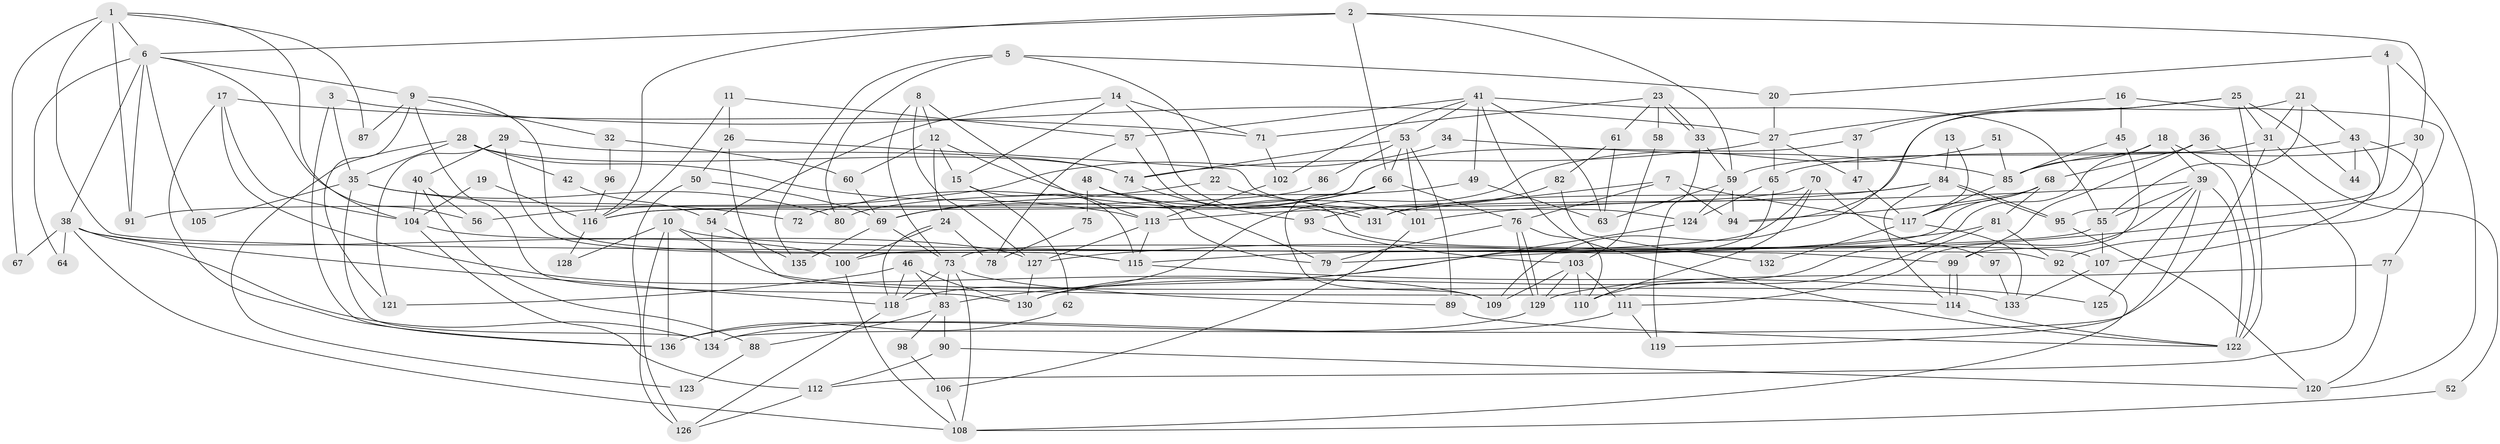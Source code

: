 // Generated by graph-tools (version 1.1) at 2025/36/03/09/25 02:36:05]
// undirected, 136 vertices, 272 edges
graph export_dot {
graph [start="1"]
  node [color=gray90,style=filled];
  1;
  2;
  3;
  4;
  5;
  6;
  7;
  8;
  9;
  10;
  11;
  12;
  13;
  14;
  15;
  16;
  17;
  18;
  19;
  20;
  21;
  22;
  23;
  24;
  25;
  26;
  27;
  28;
  29;
  30;
  31;
  32;
  33;
  34;
  35;
  36;
  37;
  38;
  39;
  40;
  41;
  42;
  43;
  44;
  45;
  46;
  47;
  48;
  49;
  50;
  51;
  52;
  53;
  54;
  55;
  56;
  57;
  58;
  59;
  60;
  61;
  62;
  63;
  64;
  65;
  66;
  67;
  68;
  69;
  70;
  71;
  72;
  73;
  74;
  75;
  76;
  77;
  78;
  79;
  80;
  81;
  82;
  83;
  84;
  85;
  86;
  87;
  88;
  89;
  90;
  91;
  92;
  93;
  94;
  95;
  96;
  97;
  98;
  99;
  100;
  101;
  102;
  103;
  104;
  105;
  106;
  107;
  108;
  109;
  110;
  111;
  112;
  113;
  114;
  115;
  116;
  117;
  118;
  119;
  120;
  121;
  122;
  123;
  124;
  125;
  126;
  127;
  128;
  129;
  130;
  131;
  132;
  133;
  134;
  135;
  136;
  1 -- 6;
  1 -- 92;
  1 -- 67;
  1 -- 87;
  1 -- 91;
  1 -- 104;
  2 -- 66;
  2 -- 116;
  2 -- 6;
  2 -- 30;
  2 -- 59;
  3 -- 27;
  3 -- 136;
  3 -- 35;
  4 -- 120;
  4 -- 20;
  4 -- 95;
  5 -- 22;
  5 -- 135;
  5 -- 20;
  5 -- 80;
  6 -- 38;
  6 -- 9;
  6 -- 56;
  6 -- 64;
  6 -- 91;
  6 -- 105;
  7 -- 94;
  7 -- 117;
  7 -- 76;
  7 -- 131;
  8 -- 113;
  8 -- 127;
  8 -- 12;
  8 -- 73;
  9 -- 130;
  9 -- 32;
  9 -- 87;
  9 -- 115;
  9 -- 121;
  10 -- 133;
  10 -- 136;
  10 -- 99;
  10 -- 126;
  10 -- 128;
  11 -- 26;
  11 -- 57;
  11 -- 116;
  12 -- 79;
  12 -- 15;
  12 -- 24;
  12 -- 60;
  13 -- 117;
  13 -- 84;
  14 -- 15;
  14 -- 131;
  14 -- 54;
  14 -- 71;
  15 -- 115;
  15 -- 62;
  16 -- 92;
  16 -- 27;
  16 -- 45;
  17 -- 109;
  17 -- 104;
  17 -- 71;
  17 -- 136;
  18 -- 39;
  18 -- 85;
  18 -- 122;
  18 -- 130;
  19 -- 104;
  19 -- 116;
  20 -- 27;
  21 -- 55;
  21 -- 31;
  21 -- 43;
  21 -- 94;
  22 -- 69;
  22 -- 101;
  23 -- 71;
  23 -- 33;
  23 -- 33;
  23 -- 58;
  23 -- 61;
  24 -- 118;
  24 -- 78;
  24 -- 100;
  25 -- 31;
  25 -- 122;
  25 -- 37;
  25 -- 44;
  25 -- 109;
  26 -- 50;
  26 -- 114;
  26 -- 124;
  27 -- 74;
  27 -- 65;
  27 -- 47;
  28 -- 113;
  28 -- 35;
  28 -- 42;
  28 -- 74;
  28 -- 123;
  29 -- 74;
  29 -- 115;
  29 -- 40;
  29 -- 121;
  30 -- 85;
  30 -- 79;
  31 -- 59;
  31 -- 134;
  31 -- 52;
  32 -- 60;
  32 -- 96;
  33 -- 59;
  33 -- 119;
  34 -- 85;
  34 -- 56;
  35 -- 134;
  35 -- 72;
  35 -- 80;
  35 -- 105;
  36 -- 99;
  36 -- 112;
  36 -- 68;
  37 -- 116;
  37 -- 47;
  38 -- 118;
  38 -- 108;
  38 -- 64;
  38 -- 67;
  38 -- 100;
  38 -- 134;
  39 -- 122;
  39 -- 119;
  39 -- 55;
  39 -- 111;
  39 -- 113;
  39 -- 125;
  40 -- 104;
  40 -- 56;
  40 -- 88;
  41 -- 63;
  41 -- 55;
  41 -- 49;
  41 -- 53;
  41 -- 57;
  41 -- 102;
  41 -- 122;
  42 -- 54;
  43 -- 65;
  43 -- 44;
  43 -- 77;
  43 -- 107;
  45 -- 99;
  45 -- 85;
  46 -- 130;
  46 -- 121;
  46 -- 83;
  46 -- 118;
  47 -- 117;
  48 -- 79;
  48 -- 131;
  48 -- 75;
  49 -- 80;
  49 -- 63;
  50 -- 69;
  50 -- 126;
  51 -- 85;
  51 -- 118;
  52 -- 108;
  53 -- 89;
  53 -- 66;
  53 -- 74;
  53 -- 86;
  53 -- 101;
  54 -- 134;
  54 -- 135;
  55 -- 115;
  55 -- 107;
  57 -- 107;
  57 -- 78;
  58 -- 103;
  59 -- 124;
  59 -- 63;
  59 -- 94;
  60 -- 69;
  61 -- 63;
  61 -- 82;
  62 -- 136;
  65 -- 83;
  65 -- 124;
  66 -- 76;
  66 -- 69;
  66 -- 72;
  66 -- 109;
  68 -- 94;
  68 -- 73;
  68 -- 81;
  68 -- 117;
  69 -- 73;
  69 -- 135;
  70 -- 100;
  70 -- 110;
  70 -- 97;
  70 -- 116;
  71 -- 102;
  73 -- 83;
  73 -- 89;
  73 -- 108;
  73 -- 118;
  74 -- 93;
  75 -- 78;
  76 -- 129;
  76 -- 129;
  76 -- 79;
  76 -- 110;
  77 -- 120;
  77 -- 129;
  81 -- 110;
  81 -- 92;
  81 -- 127;
  82 -- 93;
  82 -- 132;
  83 -- 88;
  83 -- 90;
  83 -- 98;
  84 -- 95;
  84 -- 95;
  84 -- 114;
  84 -- 101;
  84 -- 131;
  85 -- 117;
  86 -- 91;
  88 -- 123;
  89 -- 122;
  90 -- 112;
  90 -- 120;
  92 -- 108;
  93 -- 103;
  95 -- 120;
  96 -- 116;
  97 -- 133;
  98 -- 106;
  99 -- 114;
  99 -- 114;
  100 -- 108;
  101 -- 106;
  102 -- 113;
  103 -- 129;
  103 -- 109;
  103 -- 110;
  103 -- 111;
  104 -- 127;
  104 -- 112;
  106 -- 108;
  107 -- 133;
  111 -- 119;
  111 -- 134;
  112 -- 126;
  113 -- 115;
  113 -- 127;
  114 -- 122;
  115 -- 125;
  116 -- 128;
  117 -- 132;
  117 -- 133;
  118 -- 126;
  124 -- 130;
  127 -- 130;
  129 -- 136;
}
